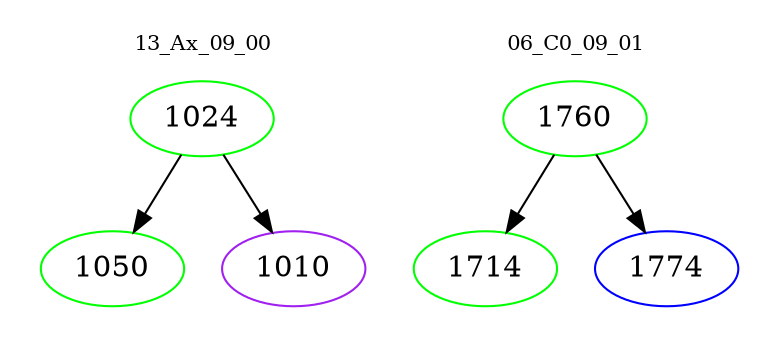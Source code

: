 digraph{
subgraph cluster_0 {
color = white
label = "13_Ax_09_00";
fontsize=10;
T0_1024 [label="1024", color="green"]
T0_1024 -> T0_1050 [color="black"]
T0_1050 [label="1050", color="green"]
T0_1024 -> T0_1010 [color="black"]
T0_1010 [label="1010", color="purple"]
}
subgraph cluster_1 {
color = white
label = "06_C0_09_01";
fontsize=10;
T1_1760 [label="1760", color="green"]
T1_1760 -> T1_1714 [color="black"]
T1_1714 [label="1714", color="green"]
T1_1760 -> T1_1774 [color="black"]
T1_1774 [label="1774", color="blue"]
}
}
